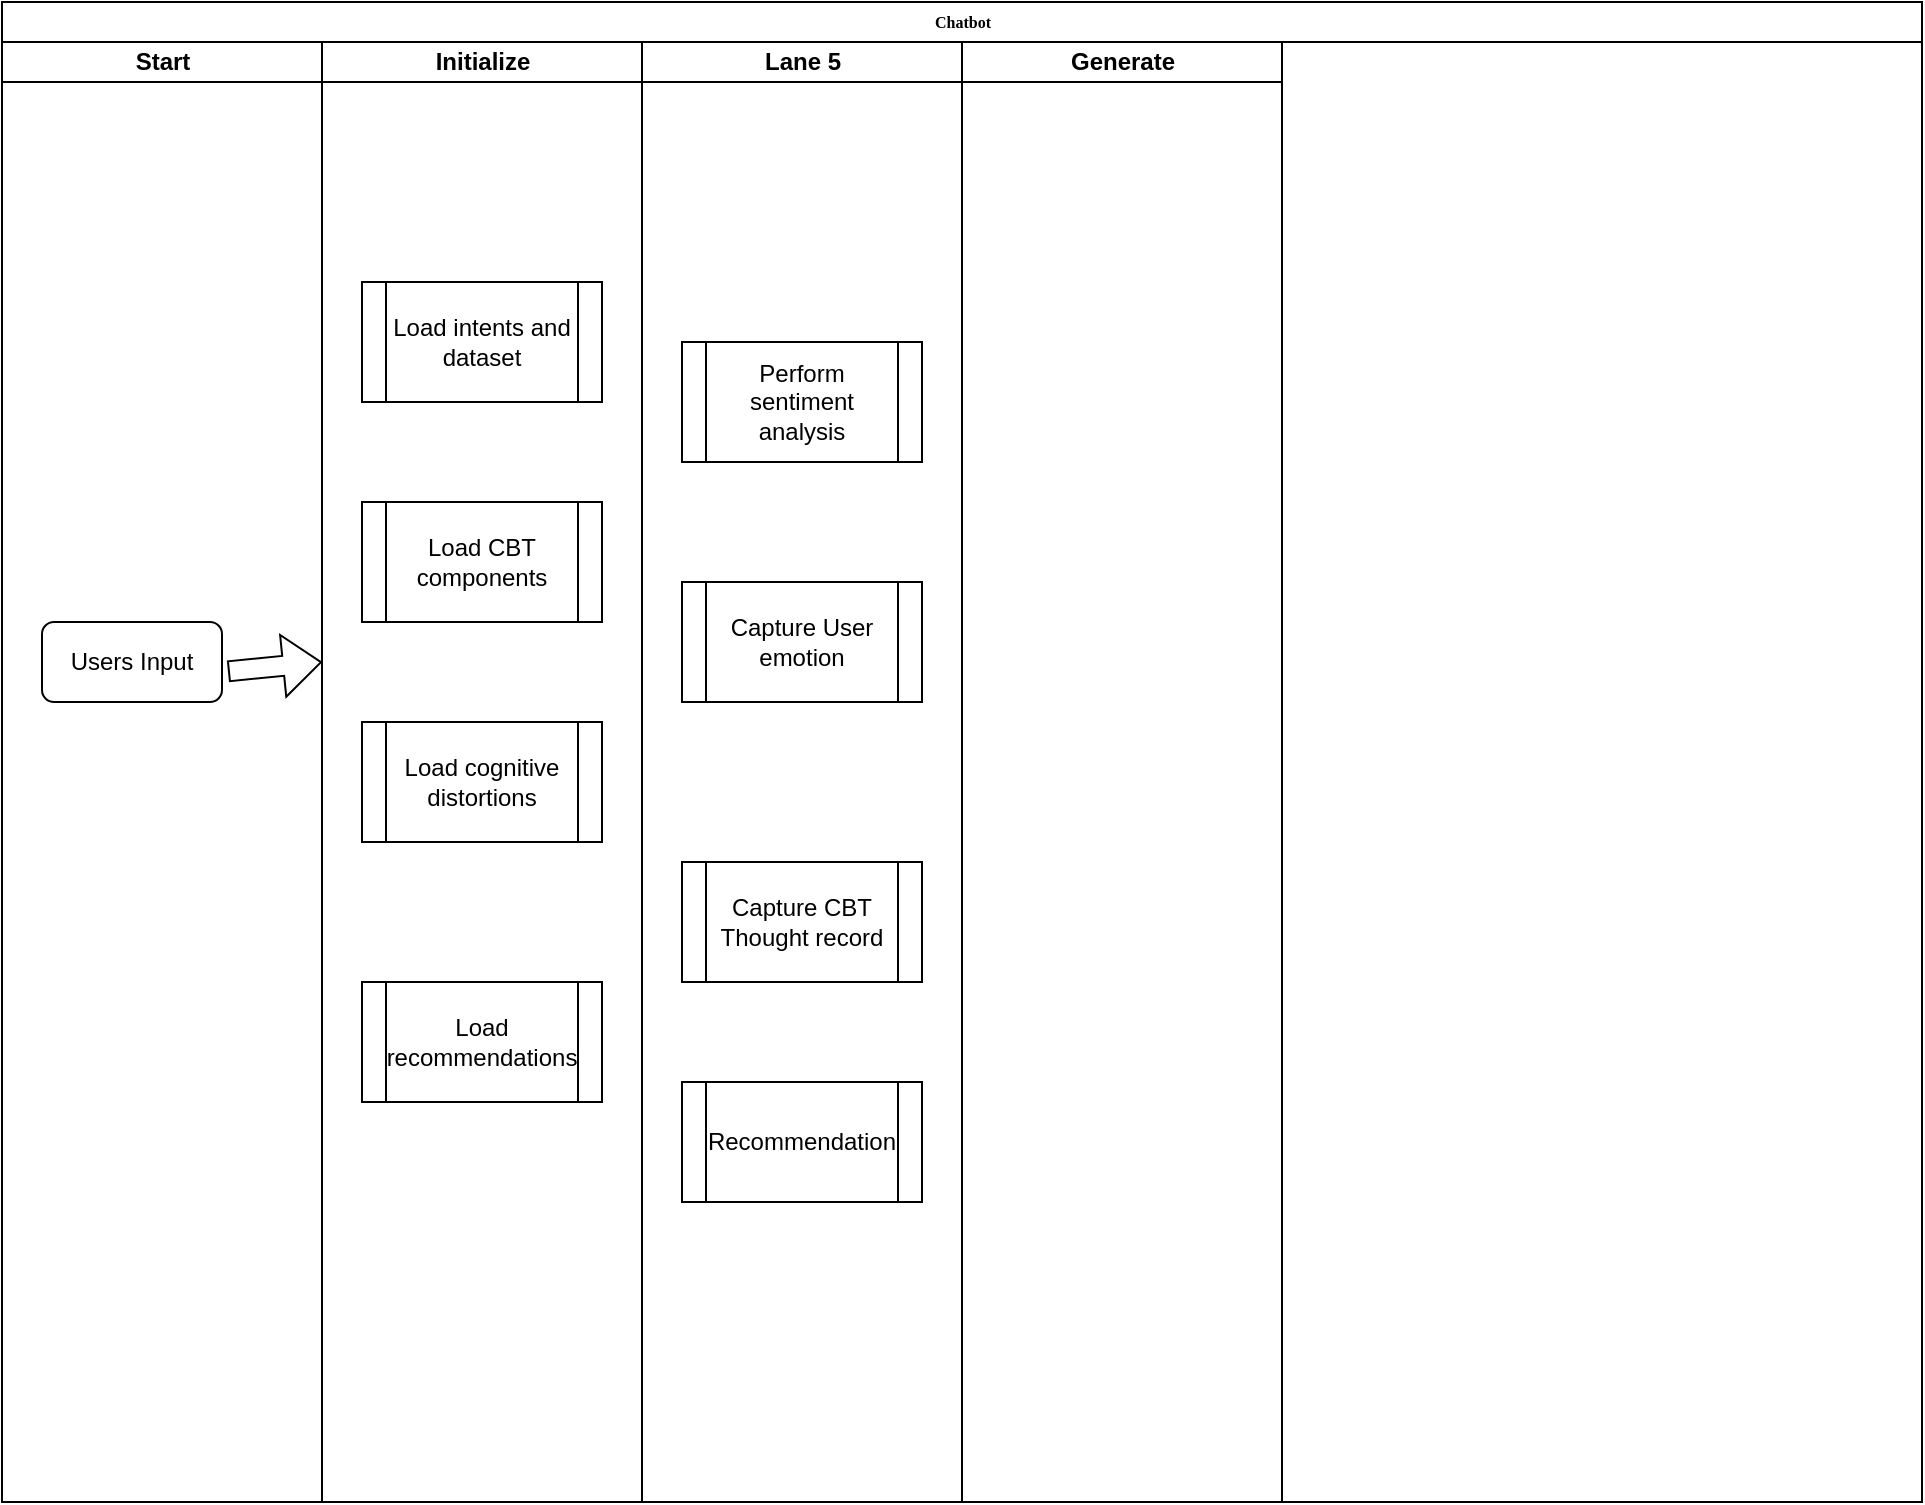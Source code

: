<mxfile version="21.1.4" type="github">
  <diagram name="Page-1" id="74e2e168-ea6b-b213-b513-2b3c1d86103e">
    <mxGraphModel dx="954" dy="648" grid="1" gridSize="10" guides="1" tooltips="1" connect="1" arrows="1" fold="1" page="1" pageScale="1" pageWidth="1100" pageHeight="850" background="none" math="0" shadow="0">
      <root>
        <mxCell id="0" />
        <mxCell id="1" parent="0" />
        <mxCell id="77e6c97f196da883-1" value="Chatbot" style="swimlane;html=1;childLayout=stackLayout;startSize=20;rounded=0;shadow=0;labelBackgroundColor=none;strokeWidth=1;fontFamily=Verdana;fontSize=8;align=center;" parent="1" vertex="1">
          <mxGeometry x="60" y="10" width="960" height="750" as="geometry" />
        </mxCell>
        <mxCell id="77e6c97f196da883-2" value="Start" style="swimlane;html=1;startSize=20;" parent="77e6c97f196da883-1" vertex="1">
          <mxGeometry y="20" width="160" height="730" as="geometry" />
        </mxCell>
        <mxCell id="gGuCFP2DqycXZL19hBCG-19" value="Users Input" style="rounded=1;whiteSpace=wrap;html=1;" vertex="1" parent="77e6c97f196da883-2">
          <mxGeometry x="20" y="290" width="90" height="40" as="geometry" />
        </mxCell>
        <mxCell id="77e6c97f196da883-4" value="Initialize" style="swimlane;html=1;startSize=20;" parent="77e6c97f196da883-1" vertex="1">
          <mxGeometry x="160" y="20" width="160" height="730" as="geometry" />
        </mxCell>
        <mxCell id="gGuCFP2DqycXZL19hBCG-1" value="Load intents and dataset" style="shape=process;whiteSpace=wrap;html=1;backgroundOutline=1;" vertex="1" parent="77e6c97f196da883-4">
          <mxGeometry x="20" y="120" width="120" height="60" as="geometry" />
        </mxCell>
        <mxCell id="gGuCFP2DqycXZL19hBCG-2" value="Load CBT components" style="shape=process;whiteSpace=wrap;html=1;backgroundOutline=1;" vertex="1" parent="77e6c97f196da883-4">
          <mxGeometry x="20" y="230" width="120" height="60" as="geometry" />
        </mxCell>
        <mxCell id="gGuCFP2DqycXZL19hBCG-3" value="Load cognitive distortions" style="shape=process;whiteSpace=wrap;html=1;backgroundOutline=1;" vertex="1" parent="77e6c97f196da883-4">
          <mxGeometry x="20" y="340" width="120" height="60" as="geometry" />
        </mxCell>
        <mxCell id="gGuCFP2DqycXZL19hBCG-4" value="Load recommendations" style="shape=process;whiteSpace=wrap;html=1;backgroundOutline=1;" vertex="1" parent="77e6c97f196da883-4">
          <mxGeometry x="20" y="470" width="120" height="60" as="geometry" />
        </mxCell>
        <mxCell id="gGuCFP2DqycXZL19hBCG-14" value="Lane 5" style="swimlane;html=1;startSize=20;" vertex="1" parent="77e6c97f196da883-1">
          <mxGeometry x="320" y="20" width="160" height="730" as="geometry" />
        </mxCell>
        <mxCell id="gGuCFP2DqycXZL19hBCG-15" value="Perform sentiment analysis" style="shape=process;whiteSpace=wrap;html=1;backgroundOutline=1;" vertex="1" parent="gGuCFP2DqycXZL19hBCG-14">
          <mxGeometry x="20" y="150" width="120" height="60" as="geometry" />
        </mxCell>
        <mxCell id="gGuCFP2DqycXZL19hBCG-16" value="Capture User emotion" style="shape=process;whiteSpace=wrap;html=1;backgroundOutline=1;" vertex="1" parent="gGuCFP2DqycXZL19hBCG-14">
          <mxGeometry x="20" y="270" width="120" height="60" as="geometry" />
        </mxCell>
        <mxCell id="gGuCFP2DqycXZL19hBCG-17" value="Capture CBT Thought record" style="shape=process;whiteSpace=wrap;html=1;backgroundOutline=1;" vertex="1" parent="gGuCFP2DqycXZL19hBCG-14">
          <mxGeometry x="20" y="410" width="120" height="60" as="geometry" />
        </mxCell>
        <mxCell id="gGuCFP2DqycXZL19hBCG-18" value="Recommendation" style="shape=process;whiteSpace=wrap;html=1;backgroundOutline=1;" vertex="1" parent="gGuCFP2DqycXZL19hBCG-14">
          <mxGeometry x="20" y="520" width="120" height="60" as="geometry" />
        </mxCell>
        <mxCell id="77e6c97f196da883-7" value="Generate" style="swimlane;html=1;startSize=20;" parent="77e6c97f196da883-1" vertex="1">
          <mxGeometry x="480" y="20" width="160" height="730" as="geometry" />
        </mxCell>
        <mxCell id="gGuCFP2DqycXZL19hBCG-33" value="" style="shape=flexArrow;endArrow=classic;html=1;rounded=0;exitX=1.033;exitY=0.617;exitDx=0;exitDy=0;exitPerimeter=0;" edge="1" parent="77e6c97f196da883-1" source="gGuCFP2DqycXZL19hBCG-19">
          <mxGeometry width="50" height="50" relative="1" as="geometry">
            <mxPoint x="370" y="330" as="sourcePoint" />
            <mxPoint x="160" y="330" as="targetPoint" />
          </mxGeometry>
        </mxCell>
      </root>
    </mxGraphModel>
  </diagram>
</mxfile>
